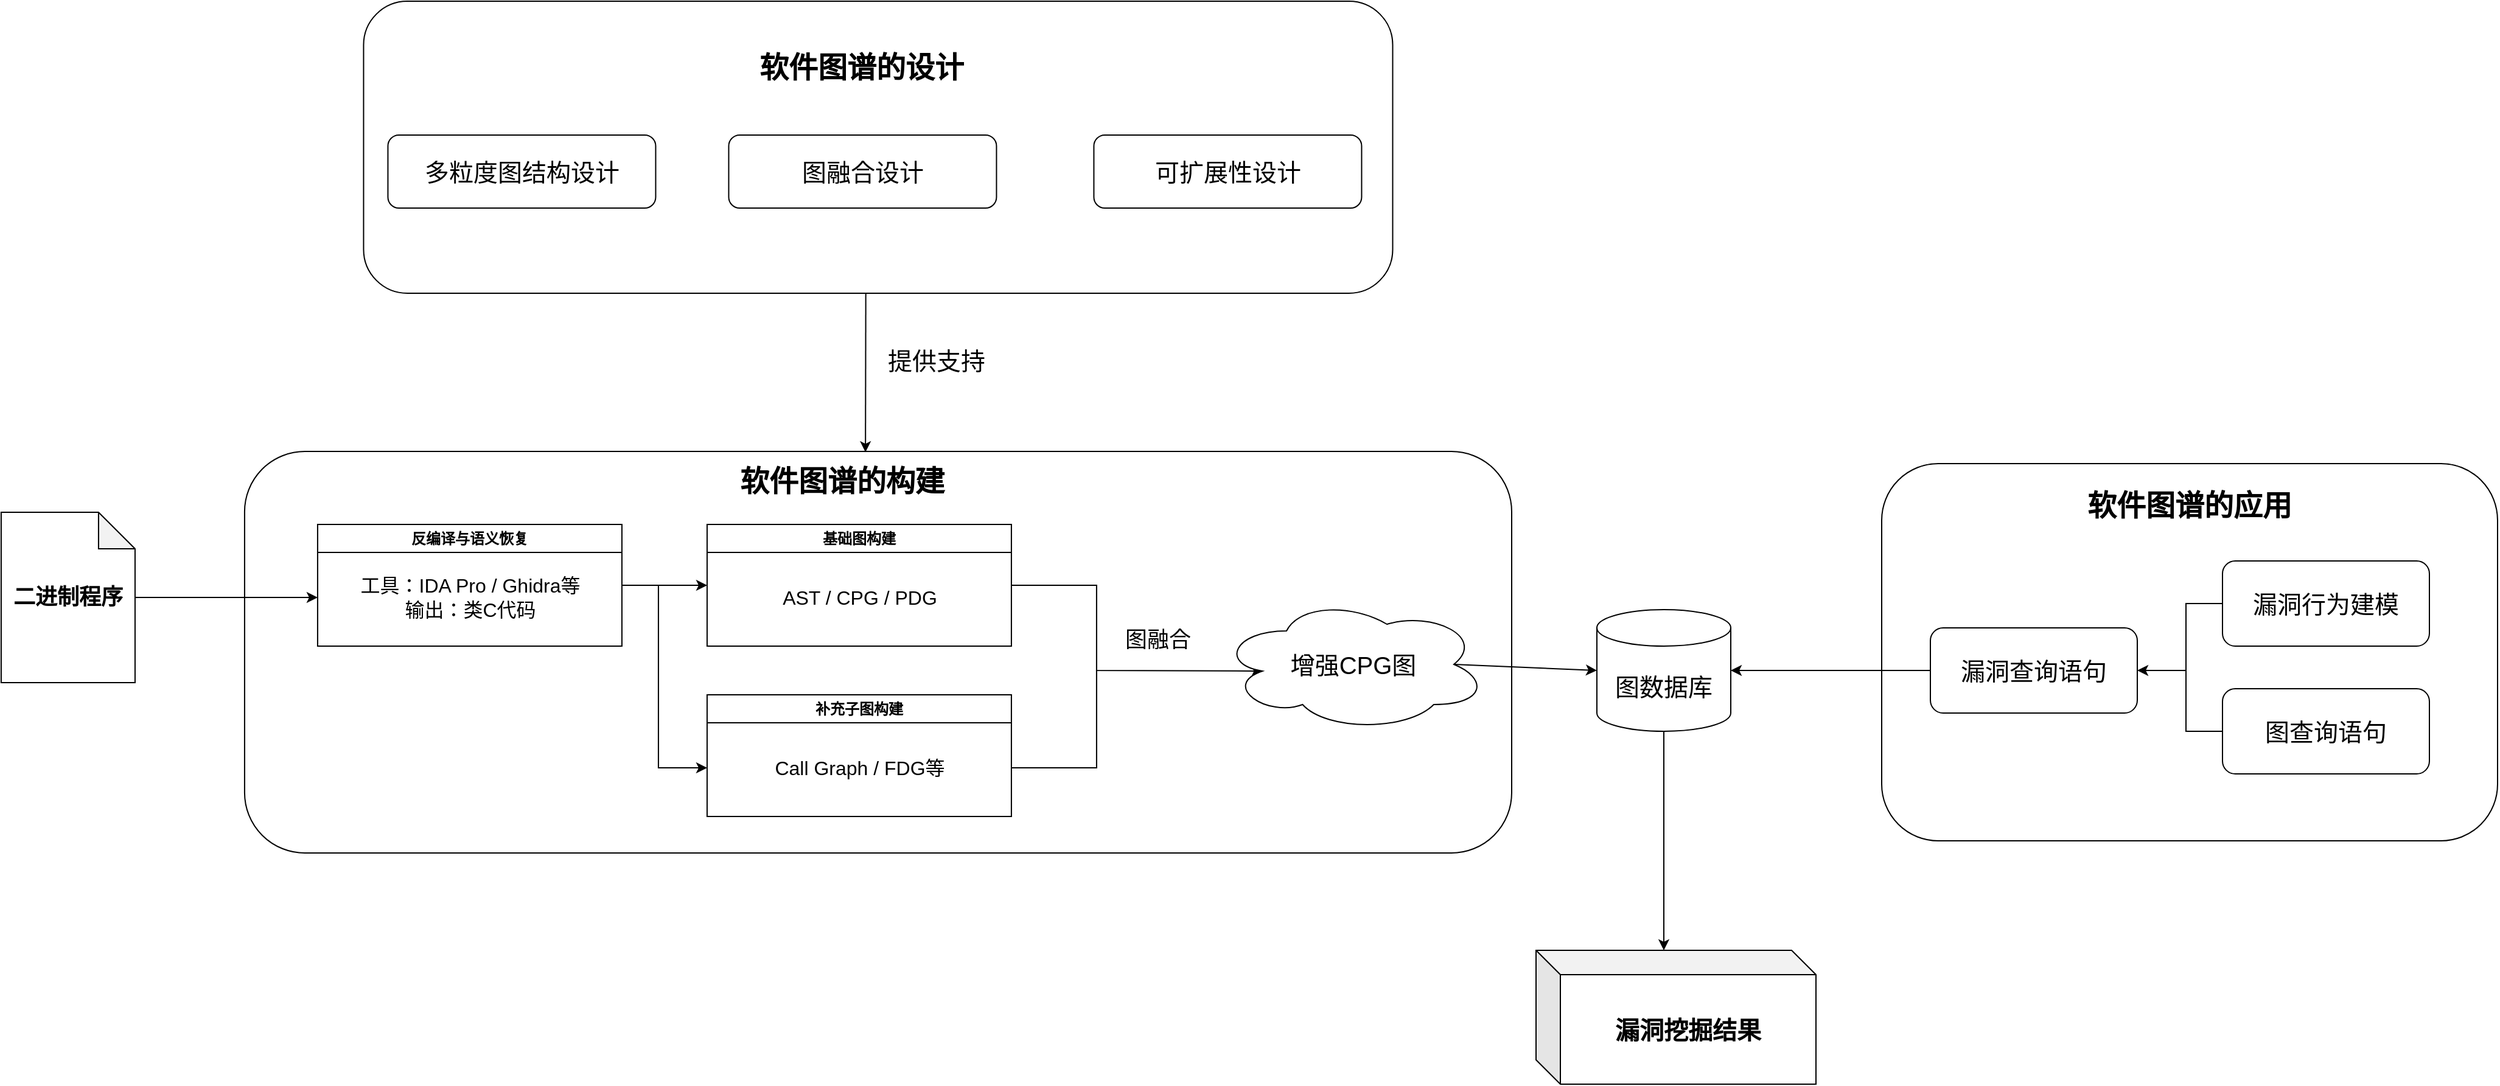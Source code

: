 <mxfile version="27.1.6">
  <diagram name="第 1 页" id="pT97nRvQxbHc4Q3r8fLU">
    <mxGraphModel dx="2316" dy="1249" grid="1" gridSize="10" guides="1" tooltips="1" connect="1" arrows="1" fold="1" page="1" pageScale="1" pageWidth="827" pageHeight="1169" math="0" shadow="0">
      <root>
        <mxCell id="0" />
        <mxCell id="1" parent="0" />
        <mxCell id="09XS701ov1DDyluY0Lh6-17" value="" style="rounded=1;whiteSpace=wrap;html=1;" vertex="1" parent="1">
          <mxGeometry x="308.96" y="470" width="1041.04" height="330" as="geometry" />
        </mxCell>
        <mxCell id="09XS701ov1DDyluY0Lh6-32" value="" style="edgeStyle=orthogonalEdgeStyle;rounded=0;orthogonalLoop=1;jettySize=auto;html=1;" edge="1" parent="1" source="09XS701ov1DDyluY0Lh6-33">
          <mxGeometry relative="1" as="geometry">
            <mxPoint x="368.96" y="590" as="targetPoint" />
          </mxGeometry>
        </mxCell>
        <mxCell id="09XS701ov1DDyluY0Lh6-33" value="&lt;font style=&quot;font-size: 18px;&quot;&gt;&lt;b&gt;二进制程序&lt;/b&gt;&lt;/font&gt;" style="shape=note;whiteSpace=wrap;html=1;backgroundOutline=1;darkOpacity=0.05;" vertex="1" parent="1">
          <mxGeometry x="108.96" y="520" width="110" height="140" as="geometry" />
        </mxCell>
        <mxCell id="09XS701ov1DDyluY0Lh6-34" value="" style="edgeStyle=orthogonalEdgeStyle;rounded=0;orthogonalLoop=1;jettySize=auto;html=1;entryX=0;entryY=0.5;entryDx=0;entryDy=0;" edge="1" parent="1" source="09XS701ov1DDyluY0Lh6-35" target="09XS701ov1DDyluY0Lh6-37">
          <mxGeometry relative="1" as="geometry" />
        </mxCell>
        <mxCell id="09XS701ov1DDyluY0Lh6-35" value="反编译与语义恢复" style="swimlane;whiteSpace=wrap;html=1;" vertex="1" parent="1">
          <mxGeometry x="368.96" y="530" width="250" height="100" as="geometry" />
        </mxCell>
        <mxCell id="09XS701ov1DDyluY0Lh6-36" value="&lt;font style=&quot;font-size: 16px;&quot;&gt;工具：IDA Pro / Ghidra等&lt;/font&gt;&lt;div&gt;&lt;font style=&quot;font-size: 16px;&quot;&gt;输出：类C代码&lt;/font&gt;&lt;/div&gt;" style="text;html=1;align=center;verticalAlign=middle;resizable=0;points=[];autosize=1;strokeColor=none;fillColor=none;" vertex="1" parent="09XS701ov1DDyluY0Lh6-35">
          <mxGeometry x="25" y="35" width="200" height="50" as="geometry" />
        </mxCell>
        <mxCell id="09XS701ov1DDyluY0Lh6-37" value="基础图构建" style="swimlane;whiteSpace=wrap;html=1;" vertex="1" parent="1">
          <mxGeometry x="688.96" y="530" width="250" height="100" as="geometry" />
        </mxCell>
        <mxCell id="09XS701ov1DDyluY0Lh6-38" value="&lt;span style=&quot;font-size: 16px;&quot;&gt;AST / CPG / PDG&lt;/span&gt;" style="text;html=1;align=center;verticalAlign=middle;resizable=0;points=[];autosize=1;strokeColor=none;fillColor=none;" vertex="1" parent="09XS701ov1DDyluY0Lh6-37">
          <mxGeometry x="50" y="45" width="150" height="30" as="geometry" />
        </mxCell>
        <mxCell id="09XS701ov1DDyluY0Lh6-39" value="补充子图构建" style="swimlane;whiteSpace=wrap;html=1;" vertex="1" parent="1">
          <mxGeometry x="688.96" y="670" width="250" height="100" as="geometry" />
        </mxCell>
        <mxCell id="09XS701ov1DDyluY0Lh6-40" value="&lt;span style=&quot;font-size: 16px;&quot;&gt;Call Graph / FDG等&lt;/span&gt;" style="text;html=1;align=center;verticalAlign=middle;resizable=0;points=[];autosize=1;strokeColor=none;fillColor=none;" vertex="1" parent="09XS701ov1DDyluY0Lh6-39">
          <mxGeometry x="45" y="45" width="160" height="30" as="geometry" />
        </mxCell>
        <mxCell id="09XS701ov1DDyluY0Lh6-41" value="" style="endArrow=classic;html=1;rounded=0;" edge="1" parent="1">
          <mxGeometry width="50" height="50" relative="1" as="geometry">
            <mxPoint x="648.96" y="580" as="sourcePoint" />
            <mxPoint x="688.96" y="730" as="targetPoint" />
            <Array as="points">
              <mxPoint x="648.96" y="730" />
            </Array>
          </mxGeometry>
        </mxCell>
        <mxCell id="09XS701ov1DDyluY0Lh6-42" value="" style="endArrow=classic;html=1;rounded=0;exitX=1;exitY=0.5;exitDx=0;exitDy=0;entryX=0.16;entryY=0.55;entryDx=0;entryDy=0;entryPerimeter=0;" edge="1" parent="1" source="09XS701ov1DDyluY0Lh6-37" target="09XS701ov1DDyluY0Lh6-73">
          <mxGeometry width="50" height="50" relative="1" as="geometry">
            <mxPoint x="658.96" y="600" as="sourcePoint" />
            <mxPoint x="1150" y="650" as="targetPoint" />
            <Array as="points">
              <mxPoint x="1008.96" y="580" />
              <mxPoint x="1008.96" y="650" />
            </Array>
          </mxGeometry>
        </mxCell>
        <mxCell id="09XS701ov1DDyluY0Lh6-43" value="" style="endArrow=none;html=1;rounded=0;" edge="1" parent="1">
          <mxGeometry width="50" height="50" relative="1" as="geometry">
            <mxPoint x="938.96" y="730" as="sourcePoint" />
            <mxPoint x="1008.96" y="650" as="targetPoint" />
            <Array as="points">
              <mxPoint x="1008.96" y="730" />
            </Array>
          </mxGeometry>
        </mxCell>
        <mxCell id="09XS701ov1DDyluY0Lh6-44" value="&lt;font style=&quot;font-size: 20px;&quot;&gt;图数据库&lt;/font&gt;" style="shape=cylinder3;whiteSpace=wrap;html=1;boundedLbl=1;backgroundOutline=1;size=15;" vertex="1" parent="1">
          <mxGeometry x="1420" y="600" width="110" height="100" as="geometry" />
        </mxCell>
        <mxCell id="09XS701ov1DDyluY0Lh6-45" value="&lt;font style=&quot;font-size: 18px;&quot;&gt;图融合&lt;/font&gt;" style="text;html=1;align=center;verticalAlign=middle;resizable=0;points=[];autosize=1;strokeColor=none;fillColor=none;" vertex="1" parent="1">
          <mxGeometry x="1018.96" y="605" width="80" height="40" as="geometry" />
        </mxCell>
        <mxCell id="09XS701ov1DDyluY0Lh6-46" value="&lt;b&gt;&lt;font style=&quot;font-size: 24px;&quot;&gt;软件图谱的构建&lt;/font&gt;&lt;/b&gt;" style="text;html=1;align=center;verticalAlign=middle;whiteSpace=wrap;rounded=0;" vertex="1" parent="1">
          <mxGeometry x="710" y="480" width="180" height="30" as="geometry" />
        </mxCell>
        <mxCell id="09XS701ov1DDyluY0Lh6-47" value="" style="rounded=1;whiteSpace=wrap;html=1;" vertex="1" parent="1">
          <mxGeometry x="406.72" y="100" width="845.52" height="240" as="geometry" />
        </mxCell>
        <mxCell id="09XS701ov1DDyluY0Lh6-48" value="&lt;font style=&quot;font-size: 24px;&quot;&gt;&lt;b style=&quot;&quot;&gt;软件图谱的设计&lt;/b&gt;&lt;/font&gt;" style="text;html=1;align=center;verticalAlign=middle;whiteSpace=wrap;rounded=0;" vertex="1" parent="1">
          <mxGeometry x="681.2" y="130" width="270" height="50" as="geometry" />
        </mxCell>
        <mxCell id="09XS701ov1DDyluY0Lh6-50" value="" style="rounded=1;whiteSpace=wrap;html=1;" vertex="1" parent="1">
          <mxGeometry x="1654" y="480" width="506" height="310" as="geometry" />
        </mxCell>
        <mxCell id="09XS701ov1DDyluY0Lh6-51" value="&lt;font style=&quot;font-size: 24px;&quot;&gt;&lt;b style=&quot;&quot;&gt;软件图谱的应用&lt;/b&gt;&lt;/font&gt;" style="text;html=1;align=center;verticalAlign=middle;whiteSpace=wrap;rounded=0;" vertex="1" parent="1">
          <mxGeometry x="1792" y="500" width="230" height="30" as="geometry" />
        </mxCell>
        <mxCell id="09XS701ov1DDyluY0Lh6-57" value="&lt;font style=&quot;font-size: 20px;&quot;&gt;漏洞行为建模&lt;/font&gt;" style="rounded=1;whiteSpace=wrap;html=1;" vertex="1" parent="1">
          <mxGeometry x="1934" y="560" width="170" height="70" as="geometry" />
        </mxCell>
        <mxCell id="09XS701ov1DDyluY0Lh6-60" value="&lt;font style=&quot;font-size: 20px;&quot;&gt;图查询语句&lt;/font&gt;" style="rounded=1;whiteSpace=wrap;html=1;" vertex="1" parent="1">
          <mxGeometry x="1934" y="665" width="170" height="70" as="geometry" />
        </mxCell>
        <mxCell id="09XS701ov1DDyluY0Lh6-62" value="&lt;font style=&quot;font-size: 20px;&quot;&gt;漏洞查询语句&lt;/font&gt;" style="rounded=1;whiteSpace=wrap;html=1;" vertex="1" parent="1">
          <mxGeometry x="1694" y="615" width="170" height="70" as="geometry" />
        </mxCell>
        <mxCell id="09XS701ov1DDyluY0Lh6-63" value="" style="endArrow=classic;html=1;rounded=0;exitX=0;exitY=0.5;exitDx=0;exitDy=0;entryX=1;entryY=0.5;entryDx=0;entryDy=0;" edge="1" parent="1" source="09XS701ov1DDyluY0Lh6-57" target="09XS701ov1DDyluY0Lh6-62">
          <mxGeometry width="50" height="50" relative="1" as="geometry">
            <mxPoint x="1444" y="610" as="sourcePoint" />
            <mxPoint x="1494" y="560" as="targetPoint" />
            <Array as="points">
              <mxPoint x="1904" y="595" />
              <mxPoint x="1904" y="650" />
            </Array>
          </mxGeometry>
        </mxCell>
        <mxCell id="09XS701ov1DDyluY0Lh6-64" value="" style="endArrow=none;html=1;rounded=0;exitX=0;exitY=0.5;exitDx=0;exitDy=0;" edge="1" parent="1" source="09XS701ov1DDyluY0Lh6-60">
          <mxGeometry width="50" height="50" relative="1" as="geometry">
            <mxPoint x="1444" y="610" as="sourcePoint" />
            <mxPoint x="1904" y="650" as="targetPoint" />
            <Array as="points">
              <mxPoint x="1904" y="700" />
            </Array>
          </mxGeometry>
        </mxCell>
        <mxCell id="09XS701ov1DDyluY0Lh6-65" value="" style="endArrow=classic;html=1;rounded=0;exitX=0;exitY=0.5;exitDx=0;exitDy=0;entryX=1;entryY=0.5;entryDx=0;entryDy=0;entryPerimeter=0;" edge="1" parent="1" source="09XS701ov1DDyluY0Lh6-62" target="09XS701ov1DDyluY0Lh6-44">
          <mxGeometry width="50" height="50" relative="1" as="geometry">
            <mxPoint x="1420" y="530" as="sourcePoint" />
            <mxPoint x="1470" y="480" as="targetPoint" />
          </mxGeometry>
        </mxCell>
        <mxCell id="09XS701ov1DDyluY0Lh6-66" value="&lt;font style=&quot;font-size: 20px;&quot;&gt;多粒度图结构设计&lt;/font&gt;" style="rounded=1;whiteSpace=wrap;html=1;" vertex="1" parent="1">
          <mxGeometry x="426.72" y="210" width="220" height="60" as="geometry" />
        </mxCell>
        <mxCell id="09XS701ov1DDyluY0Lh6-67" value="&lt;font style=&quot;font-size: 20px;&quot;&gt;图融合设计&lt;/font&gt;" style="rounded=1;whiteSpace=wrap;html=1;" vertex="1" parent="1">
          <mxGeometry x="706.72" y="210" width="220" height="60" as="geometry" />
        </mxCell>
        <mxCell id="09XS701ov1DDyluY0Lh6-68" value="&lt;font style=&quot;font-size: 20px;&quot;&gt;可扩展性设计&lt;/font&gt;" style="rounded=1;whiteSpace=wrap;html=1;" vertex="1" parent="1">
          <mxGeometry x="1006.72" y="210" width="220" height="60" as="geometry" />
        </mxCell>
        <mxCell id="09XS701ov1DDyluY0Lh6-70" value="&lt;font style=&quot;font-size: 20px;&quot;&gt;&lt;b&gt;漏洞挖掘结果&lt;/b&gt;&lt;/font&gt;" style="shape=cube;whiteSpace=wrap;html=1;boundedLbl=1;backgroundOutline=1;darkOpacity=0.05;darkOpacity2=0.1;" vertex="1" parent="1">
          <mxGeometry x="1370" y="880" width="230" height="110" as="geometry" />
        </mxCell>
        <mxCell id="09XS701ov1DDyluY0Lh6-71" value="" style="endArrow=classic;html=1;rounded=0;exitX=0.5;exitY=1;exitDx=0;exitDy=0;exitPerimeter=0;entryX=0;entryY=0;entryDx=105;entryDy=0;entryPerimeter=0;" edge="1" parent="1" source="09XS701ov1DDyluY0Lh6-44" target="09XS701ov1DDyluY0Lh6-70">
          <mxGeometry width="50" height="50" relative="1" as="geometry">
            <mxPoint x="1240" y="680" as="sourcePoint" />
            <mxPoint x="1290" y="630" as="targetPoint" />
          </mxGeometry>
        </mxCell>
        <mxCell id="09XS701ov1DDyluY0Lh6-73" value="&lt;font style=&quot;font-size: 20px;&quot;&gt;增强CPG图&lt;/font&gt;" style="ellipse;shape=cloud;whiteSpace=wrap;html=1;" vertex="1" parent="1">
          <mxGeometry x="1110" y="590" width="220" height="110" as="geometry" />
        </mxCell>
        <mxCell id="09XS701ov1DDyluY0Lh6-76" value="" style="endArrow=classic;html=1;rounded=0;exitX=0.875;exitY=0.5;exitDx=0;exitDy=0;exitPerimeter=0;entryX=0;entryY=0.5;entryDx=0;entryDy=0;entryPerimeter=0;" edge="1" parent="1" source="09XS701ov1DDyluY0Lh6-73" target="09XS701ov1DDyluY0Lh6-44">
          <mxGeometry width="50" height="50" relative="1" as="geometry">
            <mxPoint x="1310" y="420" as="sourcePoint" />
            <mxPoint x="1360" y="370" as="targetPoint" />
          </mxGeometry>
        </mxCell>
        <mxCell id="09XS701ov1DDyluY0Lh6-79" value="" style="endArrow=classic;html=1;rounded=0;exitX=0.488;exitY=0.998;exitDx=0;exitDy=0;exitPerimeter=0;entryX=0.49;entryY=0.002;entryDx=0;entryDy=0;entryPerimeter=0;" edge="1" parent="1" source="09XS701ov1DDyluY0Lh6-47" target="09XS701ov1DDyluY0Lh6-17">
          <mxGeometry width="50" height="50" relative="1" as="geometry">
            <mxPoint x="1080" y="390" as="sourcePoint" />
            <mxPoint x="1130" y="340" as="targetPoint" />
          </mxGeometry>
        </mxCell>
        <mxCell id="09XS701ov1DDyluY0Lh6-80" value="&lt;font style=&quot;font-size: 20px;&quot;&gt;提供支持&lt;/font&gt;" style="text;html=1;align=center;verticalAlign=middle;resizable=0;points=[];autosize=1;strokeColor=none;fillColor=none;" vertex="1" parent="1">
          <mxGeometry x="827" y="375" width="100" height="40" as="geometry" />
        </mxCell>
      </root>
    </mxGraphModel>
  </diagram>
</mxfile>
